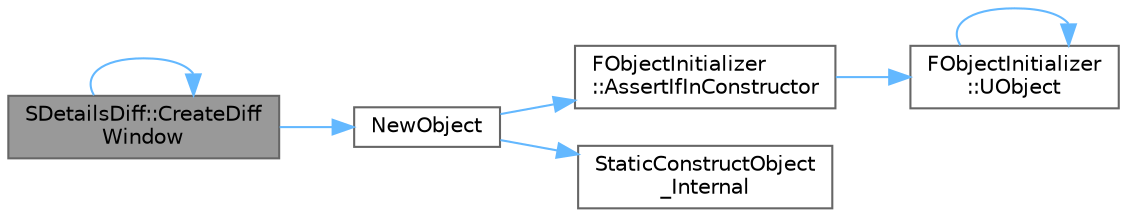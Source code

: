 digraph "SDetailsDiff::CreateDiffWindow"
{
 // INTERACTIVE_SVG=YES
 // LATEX_PDF_SIZE
  bgcolor="transparent";
  edge [fontname=Helvetica,fontsize=10,labelfontname=Helvetica,labelfontsize=10];
  node [fontname=Helvetica,fontsize=10,shape=box,height=0.2,width=0.4];
  rankdir="LR";
  Node1 [id="Node000001",label="SDetailsDiff::CreateDiff\lWindow",height=0.2,width=0.4,color="gray40", fillcolor="grey60", style="filled", fontcolor="black",tooltip="Helper function to create a window that holds a diff widget."];
  Node1 -> Node1 [id="edge1_Node000001_Node000001",color="steelblue1",style="solid",tooltip=" "];
  Node1 -> Node2 [id="edge2_Node000001_Node000002",color="steelblue1",style="solid",tooltip=" "];
  Node2 [id="Node000002",label="NewObject",height=0.2,width=0.4,color="grey40", fillcolor="white", style="filled",URL="$d0/da9/UObjectGlobals_8h.html#a5bfc0b5d674bcc61332d93ddda0003de",tooltip="Convenience template for constructing a gameplay object."];
  Node2 -> Node3 [id="edge3_Node000002_Node000003",color="steelblue1",style="solid",tooltip=" "];
  Node3 [id="Node000003",label="FObjectInitializer\l::AssertIfInConstructor",height=0.2,width=0.4,color="grey40", fillcolor="white", style="filled",URL="$d5/d7f/classFObjectInitializer.html#af430b0539029f9bf4a6436bd5b5ee31b",tooltip="Asserts with the specified message if code is executed inside UObject constructor."];
  Node3 -> Node4 [id="edge4_Node000003_Node000004",color="steelblue1",style="solid",tooltip=" "];
  Node4 [id="Node000004",label="FObjectInitializer\l::UObject",height=0.2,width=0.4,color="grey40", fillcolor="white", style="filled",URL="$d5/d7f/classFObjectInitializer.html#a883e79be52bfec451a0e77abbe93eaa5",tooltip=" "];
  Node4 -> Node4 [id="edge5_Node000004_Node000004",color="steelblue1",style="solid",tooltip=" "];
  Node2 -> Node5 [id="edge6_Node000002_Node000005",color="steelblue1",style="solid",tooltip=" "];
  Node5 [id="Node000005",label="StaticConstructObject\l_Internal",height=0.2,width=0.4,color="grey40", fillcolor="white", style="filled",URL="$d0/da9/UObjectGlobals_8h.html#ad949828940bb700383cfe4bbbd6c9cf8",tooltip="Create a new instance of an object."];
}

